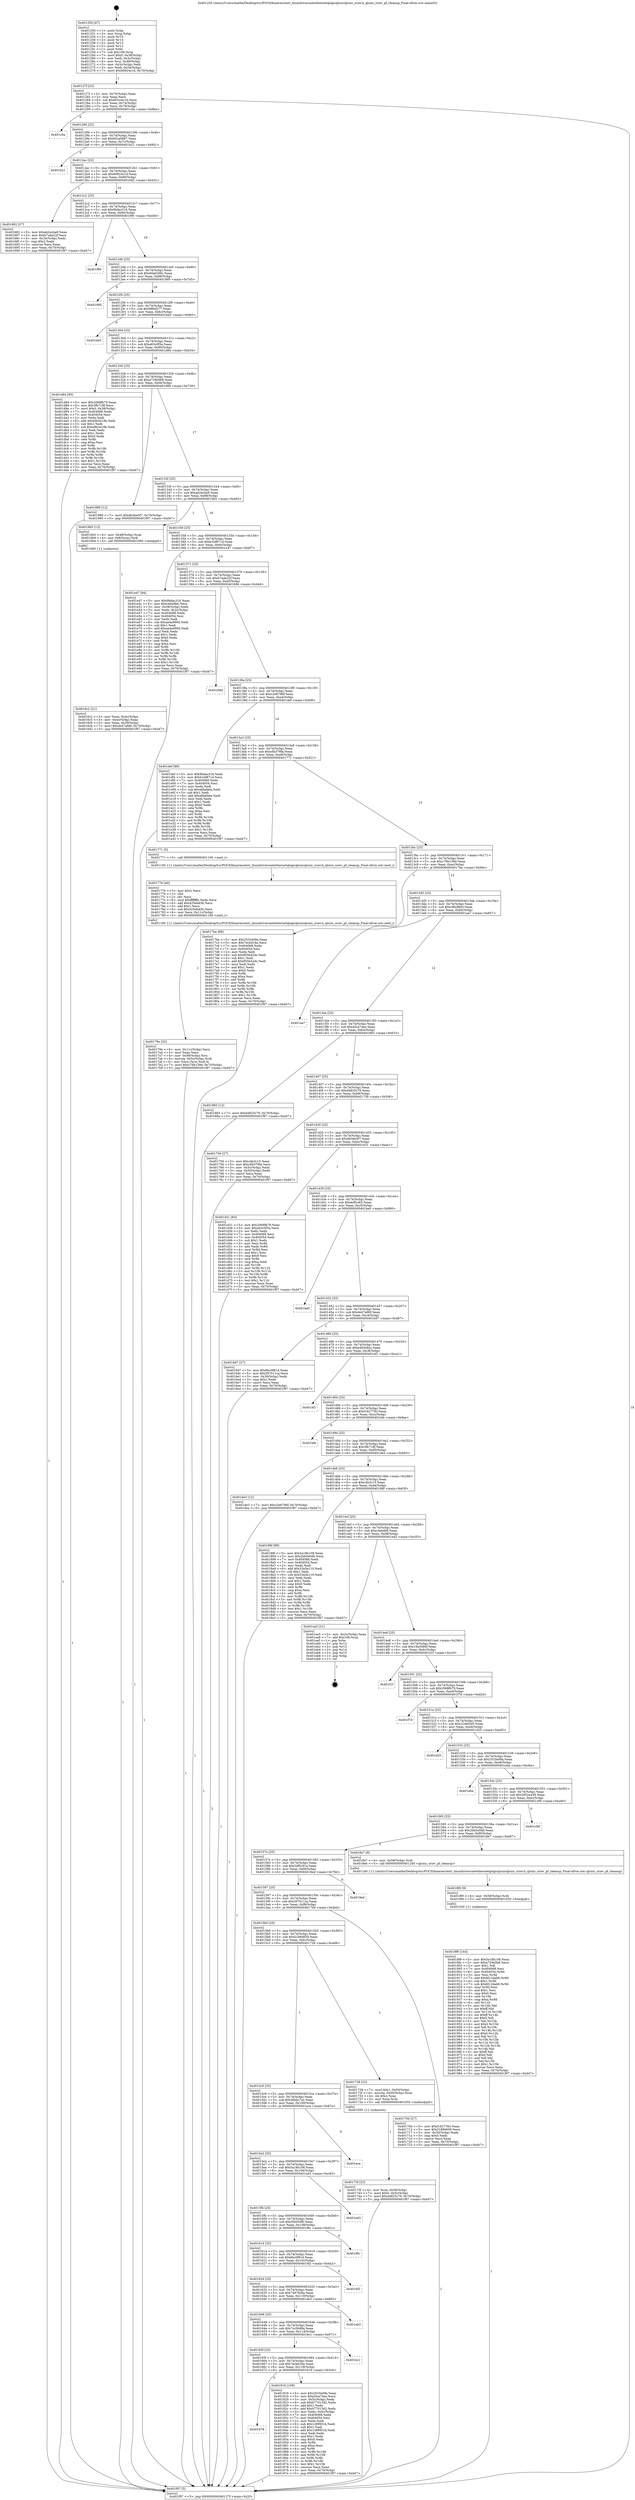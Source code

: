 digraph "0x401250" {
  label = "0x401250 (/mnt/c/Users/mathe/Desktop/tcc/POCII/binaries/extr_linuxdriversnetethernetqlogicqlcnicqlcnic_sriov.h_qlcnic_sriov_pf_cleanup_Final-ollvm.out::main(0))"
  labelloc = "t"
  node[shape=record]

  Entry [label="",width=0.3,height=0.3,shape=circle,fillcolor=black,style=filled]
  "0x40127f" [label="{
     0x40127f [23]\l
     | [instrs]\l
     &nbsp;&nbsp;0x40127f \<+3\>: mov -0x70(%rbp),%eax\l
     &nbsp;&nbsp;0x401282 \<+2\>: mov %eax,%ecx\l
     &nbsp;&nbsp;0x401284 \<+6\>: sub $0x832c6c1d,%ecx\l
     &nbsp;&nbsp;0x40128a \<+3\>: mov %eax,-0x74(%rbp)\l
     &nbsp;&nbsp;0x40128d \<+3\>: mov %ecx,-0x78(%rbp)\l
     &nbsp;&nbsp;0x401290 \<+6\>: je 0000000000401c0a \<main+0x9ba\>\l
  }"]
  "0x401c0a" [label="{
     0x401c0a\l
  }", style=dashed]
  "0x401296" [label="{
     0x401296 [22]\l
     | [instrs]\l
     &nbsp;&nbsp;0x401296 \<+5\>: jmp 000000000040129b \<main+0x4b\>\l
     &nbsp;&nbsp;0x40129b \<+3\>: mov -0x74(%rbp),%eax\l
     &nbsp;&nbsp;0x40129e \<+5\>: sub $0x85ca0b87,%eax\l
     &nbsp;&nbsp;0x4012a3 \<+3\>: mov %eax,-0x7c(%rbp)\l
     &nbsp;&nbsp;0x4012a6 \<+6\>: je 0000000000401b21 \<main+0x8d1\>\l
  }"]
  Exit [label="",width=0.3,height=0.3,shape=circle,fillcolor=black,style=filled,peripheries=2]
  "0x401b21" [label="{
     0x401b21\l
  }", style=dashed]
  "0x4012ac" [label="{
     0x4012ac [22]\l
     | [instrs]\l
     &nbsp;&nbsp;0x4012ac \<+5\>: jmp 00000000004012b1 \<main+0x61\>\l
     &nbsp;&nbsp;0x4012b1 \<+3\>: mov -0x74(%rbp),%eax\l
     &nbsp;&nbsp;0x4012b4 \<+5\>: sub $0x90824c1d,%eax\l
     &nbsp;&nbsp;0x4012b9 \<+3\>: mov %eax,-0x80(%rbp)\l
     &nbsp;&nbsp;0x4012bc \<+6\>: je 0000000000401682 \<main+0x432\>\l
  }"]
  "0x4018f9" [label="{
     0x4018f9 [144]\l
     | [instrs]\l
     &nbsp;&nbsp;0x4018f9 \<+5\>: mov $0x5a18b108,%eax\l
     &nbsp;&nbsp;0x4018fe \<+5\>: mov $0xa729e0b8,%ecx\l
     &nbsp;&nbsp;0x401903 \<+2\>: mov $0x1,%dl\l
     &nbsp;&nbsp;0x401905 \<+7\>: mov 0x404068,%esi\l
     &nbsp;&nbsp;0x40190c \<+8\>: mov 0x404054,%r8d\l
     &nbsp;&nbsp;0x401914 \<+3\>: mov %esi,%r9d\l
     &nbsp;&nbsp;0x401917 \<+7\>: add $0xfd12dab8,%r9d\l
     &nbsp;&nbsp;0x40191e \<+4\>: sub $0x1,%r9d\l
     &nbsp;&nbsp;0x401922 \<+7\>: sub $0xfd12dab8,%r9d\l
     &nbsp;&nbsp;0x401929 \<+4\>: imul %r9d,%esi\l
     &nbsp;&nbsp;0x40192d \<+3\>: and $0x1,%esi\l
     &nbsp;&nbsp;0x401930 \<+3\>: cmp $0x0,%esi\l
     &nbsp;&nbsp;0x401933 \<+4\>: sete %r10b\l
     &nbsp;&nbsp;0x401937 \<+4\>: cmp $0xa,%r8d\l
     &nbsp;&nbsp;0x40193b \<+4\>: setl %r11b\l
     &nbsp;&nbsp;0x40193f \<+3\>: mov %r10b,%bl\l
     &nbsp;&nbsp;0x401942 \<+3\>: xor $0xff,%bl\l
     &nbsp;&nbsp;0x401945 \<+3\>: mov %r11b,%r14b\l
     &nbsp;&nbsp;0x401948 \<+4\>: xor $0xff,%r14b\l
     &nbsp;&nbsp;0x40194c \<+3\>: xor $0x0,%dl\l
     &nbsp;&nbsp;0x40194f \<+3\>: mov %bl,%r15b\l
     &nbsp;&nbsp;0x401952 \<+4\>: and $0x0,%r15b\l
     &nbsp;&nbsp;0x401956 \<+3\>: and %dl,%r10b\l
     &nbsp;&nbsp;0x401959 \<+3\>: mov %r14b,%r12b\l
     &nbsp;&nbsp;0x40195c \<+4\>: and $0x0,%r12b\l
     &nbsp;&nbsp;0x401960 \<+3\>: and %dl,%r11b\l
     &nbsp;&nbsp;0x401963 \<+3\>: or %r10b,%r15b\l
     &nbsp;&nbsp;0x401966 \<+3\>: or %r11b,%r12b\l
     &nbsp;&nbsp;0x401969 \<+3\>: xor %r12b,%r15b\l
     &nbsp;&nbsp;0x40196c \<+3\>: or %r14b,%bl\l
     &nbsp;&nbsp;0x40196f \<+3\>: xor $0xff,%bl\l
     &nbsp;&nbsp;0x401972 \<+3\>: or $0x0,%dl\l
     &nbsp;&nbsp;0x401975 \<+2\>: and %dl,%bl\l
     &nbsp;&nbsp;0x401977 \<+3\>: or %bl,%r15b\l
     &nbsp;&nbsp;0x40197a \<+4\>: test $0x1,%r15b\l
     &nbsp;&nbsp;0x40197e \<+3\>: cmovne %ecx,%eax\l
     &nbsp;&nbsp;0x401981 \<+3\>: mov %eax,-0x70(%rbp)\l
     &nbsp;&nbsp;0x401984 \<+5\>: jmp 0000000000401f97 \<main+0xd47\>\l
  }"]
  "0x401682" [label="{
     0x401682 [27]\l
     | [instrs]\l
     &nbsp;&nbsp;0x401682 \<+5\>: mov $0xab2ecba9,%eax\l
     &nbsp;&nbsp;0x401687 \<+5\>: mov $0xb7ada22f,%ecx\l
     &nbsp;&nbsp;0x40168c \<+3\>: mov -0x34(%rbp),%edx\l
     &nbsp;&nbsp;0x40168f \<+3\>: cmp $0x2,%edx\l
     &nbsp;&nbsp;0x401692 \<+3\>: cmovne %ecx,%eax\l
     &nbsp;&nbsp;0x401695 \<+3\>: mov %eax,-0x70(%rbp)\l
     &nbsp;&nbsp;0x401698 \<+5\>: jmp 0000000000401f97 \<main+0xd47\>\l
  }"]
  "0x4012c2" [label="{
     0x4012c2 [25]\l
     | [instrs]\l
     &nbsp;&nbsp;0x4012c2 \<+5\>: jmp 00000000004012c7 \<main+0x77\>\l
     &nbsp;&nbsp;0x4012c7 \<+3\>: mov -0x74(%rbp),%eax\l
     &nbsp;&nbsp;0x4012ca \<+5\>: sub $0x9bdac316,%eax\l
     &nbsp;&nbsp;0x4012cf \<+6\>: mov %eax,-0x84(%rbp)\l
     &nbsp;&nbsp;0x4012d5 \<+6\>: je 0000000000401f90 \<main+0xd40\>\l
  }"]
  "0x401f97" [label="{
     0x401f97 [5]\l
     | [instrs]\l
     &nbsp;&nbsp;0x401f97 \<+5\>: jmp 000000000040127f \<main+0x2f\>\l
  }"]
  "0x401250" [label="{
     0x401250 [47]\l
     | [instrs]\l
     &nbsp;&nbsp;0x401250 \<+1\>: push %rbp\l
     &nbsp;&nbsp;0x401251 \<+3\>: mov %rsp,%rbp\l
     &nbsp;&nbsp;0x401254 \<+2\>: push %r15\l
     &nbsp;&nbsp;0x401256 \<+2\>: push %r14\l
     &nbsp;&nbsp;0x401258 \<+2\>: push %r13\l
     &nbsp;&nbsp;0x40125a \<+2\>: push %r12\l
     &nbsp;&nbsp;0x40125c \<+1\>: push %rbx\l
     &nbsp;&nbsp;0x40125d \<+7\>: sub $0x108,%rsp\l
     &nbsp;&nbsp;0x401264 \<+7\>: movl $0x0,-0x38(%rbp)\l
     &nbsp;&nbsp;0x40126b \<+3\>: mov %edi,-0x3c(%rbp)\l
     &nbsp;&nbsp;0x40126e \<+4\>: mov %rsi,-0x48(%rbp)\l
     &nbsp;&nbsp;0x401272 \<+3\>: mov -0x3c(%rbp),%edi\l
     &nbsp;&nbsp;0x401275 \<+3\>: mov %edi,-0x34(%rbp)\l
     &nbsp;&nbsp;0x401278 \<+7\>: movl $0x90824c1d,-0x70(%rbp)\l
  }"]
  "0x4018f0" [label="{
     0x4018f0 [9]\l
     | [instrs]\l
     &nbsp;&nbsp;0x4018f0 \<+4\>: mov -0x58(%rbp),%rdi\l
     &nbsp;&nbsp;0x4018f4 \<+5\>: call 0000000000401030 \<free@plt\>\l
     | [calls]\l
     &nbsp;&nbsp;0x401030 \{1\} (unknown)\l
  }"]
  "0x401f90" [label="{
     0x401f90\l
  }", style=dashed]
  "0x4012db" [label="{
     0x4012db [25]\l
     | [instrs]\l
     &nbsp;&nbsp;0x4012db \<+5\>: jmp 00000000004012e0 \<main+0x90\>\l
     &nbsp;&nbsp;0x4012e0 \<+3\>: mov -0x74(%rbp),%eax\l
     &nbsp;&nbsp;0x4012e3 \<+5\>: sub $0x9da0269c,%eax\l
     &nbsp;&nbsp;0x4012e8 \<+6\>: mov %eax,-0x88(%rbp)\l
     &nbsp;&nbsp;0x4012ee \<+6\>: je 0000000000401995 \<main+0x745\>\l
  }"]
  "0x401678" [label="{
     0x401678\l
  }", style=dashed]
  "0x401995" [label="{
     0x401995\l
  }", style=dashed]
  "0x4012f4" [label="{
     0x4012f4 [25]\l
     | [instrs]\l
     &nbsp;&nbsp;0x4012f4 \<+5\>: jmp 00000000004012f9 \<main+0xa9\>\l
     &nbsp;&nbsp;0x4012f9 \<+3\>: mov -0x74(%rbp),%eax\l
     &nbsp;&nbsp;0x4012fc \<+5\>: sub $0x9f6bf277,%eax\l
     &nbsp;&nbsp;0x401301 \<+6\>: mov %eax,-0x8c(%rbp)\l
     &nbsp;&nbsp;0x401307 \<+6\>: je 0000000000401bb5 \<main+0x965\>\l
  }"]
  "0x401816" [label="{
     0x401816 [109]\l
     | [instrs]\l
     &nbsp;&nbsp;0x401816 \<+5\>: mov $0x2533a09a,%eax\l
     &nbsp;&nbsp;0x40181b \<+5\>: mov $0xd3ca74ee,%ecx\l
     &nbsp;&nbsp;0x401820 \<+3\>: mov -0x5c(%rbp),%edx\l
     &nbsp;&nbsp;0x401823 \<+6\>: sub $0xb77013d2,%edx\l
     &nbsp;&nbsp;0x401829 \<+3\>: add $0x1,%edx\l
     &nbsp;&nbsp;0x40182c \<+6\>: add $0xb77013d2,%edx\l
     &nbsp;&nbsp;0x401832 \<+3\>: mov %edx,-0x5c(%rbp)\l
     &nbsp;&nbsp;0x401835 \<+7\>: mov 0x404068,%edx\l
     &nbsp;&nbsp;0x40183c \<+7\>: mov 0x404054,%esi\l
     &nbsp;&nbsp;0x401843 \<+2\>: mov %edx,%edi\l
     &nbsp;&nbsp;0x401845 \<+6\>: sub $0x1c89951b,%edi\l
     &nbsp;&nbsp;0x40184b \<+3\>: sub $0x1,%edi\l
     &nbsp;&nbsp;0x40184e \<+6\>: add $0x1c89951b,%edi\l
     &nbsp;&nbsp;0x401854 \<+3\>: imul %edi,%edx\l
     &nbsp;&nbsp;0x401857 \<+3\>: and $0x1,%edx\l
     &nbsp;&nbsp;0x40185a \<+3\>: cmp $0x0,%edx\l
     &nbsp;&nbsp;0x40185d \<+4\>: sete %r8b\l
     &nbsp;&nbsp;0x401861 \<+3\>: cmp $0xa,%esi\l
     &nbsp;&nbsp;0x401864 \<+4\>: setl %r9b\l
     &nbsp;&nbsp;0x401868 \<+3\>: mov %r8b,%r10b\l
     &nbsp;&nbsp;0x40186b \<+3\>: and %r9b,%r10b\l
     &nbsp;&nbsp;0x40186e \<+3\>: xor %r9b,%r8b\l
     &nbsp;&nbsp;0x401871 \<+3\>: or %r8b,%r10b\l
     &nbsp;&nbsp;0x401874 \<+4\>: test $0x1,%r10b\l
     &nbsp;&nbsp;0x401878 \<+3\>: cmovne %ecx,%eax\l
     &nbsp;&nbsp;0x40187b \<+3\>: mov %eax,-0x70(%rbp)\l
     &nbsp;&nbsp;0x40187e \<+5\>: jmp 0000000000401f97 \<main+0xd47\>\l
  }"]
  "0x401bb5" [label="{
     0x401bb5\l
  }", style=dashed]
  "0x40130d" [label="{
     0x40130d [25]\l
     | [instrs]\l
     &nbsp;&nbsp;0x40130d \<+5\>: jmp 0000000000401312 \<main+0xc2\>\l
     &nbsp;&nbsp;0x401312 \<+3\>: mov -0x74(%rbp),%eax\l
     &nbsp;&nbsp;0x401315 \<+5\>: sub $0xa63c0f3a,%eax\l
     &nbsp;&nbsp;0x40131a \<+6\>: mov %eax,-0x90(%rbp)\l
     &nbsp;&nbsp;0x401320 \<+6\>: je 0000000000401d84 \<main+0xb34\>\l
  }"]
  "0x40165f" [label="{
     0x40165f [25]\l
     | [instrs]\l
     &nbsp;&nbsp;0x40165f \<+5\>: jmp 0000000000401664 \<main+0x414\>\l
     &nbsp;&nbsp;0x401664 \<+3\>: mov -0x74(%rbp),%eax\l
     &nbsp;&nbsp;0x401667 \<+5\>: sub $0x7ecbd18a,%eax\l
     &nbsp;&nbsp;0x40166c \<+6\>: mov %eax,-0x118(%rbp)\l
     &nbsp;&nbsp;0x401672 \<+6\>: je 0000000000401816 \<main+0x5c6\>\l
  }"]
  "0x401d84" [label="{
     0x401d84 [95]\l
     | [instrs]\l
     &nbsp;&nbsp;0x401d84 \<+5\>: mov $0x2068fb79,%eax\l
     &nbsp;&nbsp;0x401d89 \<+5\>: mov $0x3fb718f,%ecx\l
     &nbsp;&nbsp;0x401d8e \<+7\>: movl $0x0,-0x38(%rbp)\l
     &nbsp;&nbsp;0x401d95 \<+7\>: mov 0x404068,%edx\l
     &nbsp;&nbsp;0x401d9c \<+7\>: mov 0x404054,%esi\l
     &nbsp;&nbsp;0x401da3 \<+2\>: mov %edx,%edi\l
     &nbsp;&nbsp;0x401da5 \<+6\>: add $0xe9b3e19b,%edi\l
     &nbsp;&nbsp;0x401dab \<+3\>: sub $0x1,%edi\l
     &nbsp;&nbsp;0x401dae \<+6\>: sub $0xe9b3e19b,%edi\l
     &nbsp;&nbsp;0x401db4 \<+3\>: imul %edi,%edx\l
     &nbsp;&nbsp;0x401db7 \<+3\>: and $0x1,%edx\l
     &nbsp;&nbsp;0x401dba \<+3\>: cmp $0x0,%edx\l
     &nbsp;&nbsp;0x401dbd \<+4\>: sete %r8b\l
     &nbsp;&nbsp;0x401dc1 \<+3\>: cmp $0xa,%esi\l
     &nbsp;&nbsp;0x401dc4 \<+4\>: setl %r9b\l
     &nbsp;&nbsp;0x401dc8 \<+3\>: mov %r8b,%r10b\l
     &nbsp;&nbsp;0x401dcb \<+3\>: and %r9b,%r10b\l
     &nbsp;&nbsp;0x401dce \<+3\>: xor %r9b,%r8b\l
     &nbsp;&nbsp;0x401dd1 \<+3\>: or %r8b,%r10b\l
     &nbsp;&nbsp;0x401dd4 \<+4\>: test $0x1,%r10b\l
     &nbsp;&nbsp;0x401dd8 \<+3\>: cmovne %ecx,%eax\l
     &nbsp;&nbsp;0x401ddb \<+3\>: mov %eax,-0x70(%rbp)\l
     &nbsp;&nbsp;0x401dde \<+5\>: jmp 0000000000401f97 \<main+0xd47\>\l
  }"]
  "0x401326" [label="{
     0x401326 [25]\l
     | [instrs]\l
     &nbsp;&nbsp;0x401326 \<+5\>: jmp 000000000040132b \<main+0xdb\>\l
     &nbsp;&nbsp;0x40132b \<+3\>: mov -0x74(%rbp),%eax\l
     &nbsp;&nbsp;0x40132e \<+5\>: sub $0xa729e0b8,%eax\l
     &nbsp;&nbsp;0x401333 \<+6\>: mov %eax,-0x94(%rbp)\l
     &nbsp;&nbsp;0x401339 \<+6\>: je 0000000000401989 \<main+0x739\>\l
  }"]
  "0x401bc1" [label="{
     0x401bc1\l
  }", style=dashed]
  "0x401989" [label="{
     0x401989 [12]\l
     | [instrs]\l
     &nbsp;&nbsp;0x401989 \<+7\>: movl $0xdb3be5f7,-0x70(%rbp)\l
     &nbsp;&nbsp;0x401990 \<+5\>: jmp 0000000000401f97 \<main+0xd47\>\l
  }"]
  "0x40133f" [label="{
     0x40133f [25]\l
     | [instrs]\l
     &nbsp;&nbsp;0x40133f \<+5\>: jmp 0000000000401344 \<main+0xf4\>\l
     &nbsp;&nbsp;0x401344 \<+3\>: mov -0x74(%rbp),%eax\l
     &nbsp;&nbsp;0x401347 \<+5\>: sub $0xab2ecba9,%eax\l
     &nbsp;&nbsp;0x40134c \<+6\>: mov %eax,-0x98(%rbp)\l
     &nbsp;&nbsp;0x401352 \<+6\>: je 00000000004016b5 \<main+0x465\>\l
  }"]
  "0x401646" [label="{
     0x401646 [25]\l
     | [instrs]\l
     &nbsp;&nbsp;0x401646 \<+5\>: jmp 000000000040164b \<main+0x3fb\>\l
     &nbsp;&nbsp;0x40164b \<+3\>: mov -0x74(%rbp),%eax\l
     &nbsp;&nbsp;0x40164e \<+5\>: sub $0x7cc56d9a,%eax\l
     &nbsp;&nbsp;0x401653 \<+6\>: mov %eax,-0x114(%rbp)\l
     &nbsp;&nbsp;0x401659 \<+6\>: je 0000000000401bc1 \<main+0x971\>\l
  }"]
  "0x4016b5" [label="{
     0x4016b5 [13]\l
     | [instrs]\l
     &nbsp;&nbsp;0x4016b5 \<+4\>: mov -0x48(%rbp),%rax\l
     &nbsp;&nbsp;0x4016b9 \<+4\>: mov 0x8(%rax),%rdi\l
     &nbsp;&nbsp;0x4016bd \<+5\>: call 0000000000401060 \<atoi@plt\>\l
     | [calls]\l
     &nbsp;&nbsp;0x401060 \{1\} (unknown)\l
  }"]
  "0x401358" [label="{
     0x401358 [25]\l
     | [instrs]\l
     &nbsp;&nbsp;0x401358 \<+5\>: jmp 000000000040135d \<main+0x10d\>\l
     &nbsp;&nbsp;0x40135d \<+3\>: mov -0x74(%rbp),%eax\l
     &nbsp;&nbsp;0x401360 \<+5\>: sub $0xb1bf871d,%eax\l
     &nbsp;&nbsp;0x401365 \<+6\>: mov %eax,-0x9c(%rbp)\l
     &nbsp;&nbsp;0x40136b \<+6\>: je 0000000000401e47 \<main+0xbf7\>\l
  }"]
  "0x4016c2" [label="{
     0x4016c2 [21]\l
     | [instrs]\l
     &nbsp;&nbsp;0x4016c2 \<+3\>: mov %eax,-0x4c(%rbp)\l
     &nbsp;&nbsp;0x4016c5 \<+3\>: mov -0x4c(%rbp),%eax\l
     &nbsp;&nbsp;0x4016c8 \<+3\>: mov %eax,-0x30(%rbp)\l
     &nbsp;&nbsp;0x4016cb \<+7\>: movl $0xde47afd9,-0x70(%rbp)\l
     &nbsp;&nbsp;0x4016d2 \<+5\>: jmp 0000000000401f97 \<main+0xd47\>\l
  }"]
  "0x401ab3" [label="{
     0x401ab3\l
  }", style=dashed]
  "0x401e47" [label="{
     0x401e47 [94]\l
     | [instrs]\l
     &nbsp;&nbsp;0x401e47 \<+5\>: mov $0x9bdac316,%eax\l
     &nbsp;&nbsp;0x401e4c \<+5\>: mov $0xc4ebdb6,%ecx\l
     &nbsp;&nbsp;0x401e51 \<+3\>: mov -0x38(%rbp),%edx\l
     &nbsp;&nbsp;0x401e54 \<+3\>: mov %edx,-0x2c(%rbp)\l
     &nbsp;&nbsp;0x401e57 \<+7\>: mov 0x404068,%edx\l
     &nbsp;&nbsp;0x401e5e \<+7\>: mov 0x404054,%esi\l
     &nbsp;&nbsp;0x401e65 \<+2\>: mov %edx,%edi\l
     &nbsp;&nbsp;0x401e67 \<+6\>: sub $0xae4a990d,%edi\l
     &nbsp;&nbsp;0x401e6d \<+3\>: sub $0x1,%edi\l
     &nbsp;&nbsp;0x401e70 \<+6\>: add $0xae4a990d,%edi\l
     &nbsp;&nbsp;0x401e76 \<+3\>: imul %edi,%edx\l
     &nbsp;&nbsp;0x401e79 \<+3\>: and $0x1,%edx\l
     &nbsp;&nbsp;0x401e7c \<+3\>: cmp $0x0,%edx\l
     &nbsp;&nbsp;0x401e7f \<+4\>: sete %r8b\l
     &nbsp;&nbsp;0x401e83 \<+3\>: cmp $0xa,%esi\l
     &nbsp;&nbsp;0x401e86 \<+4\>: setl %r9b\l
     &nbsp;&nbsp;0x401e8a \<+3\>: mov %r8b,%r10b\l
     &nbsp;&nbsp;0x401e8d \<+3\>: and %r9b,%r10b\l
     &nbsp;&nbsp;0x401e90 \<+3\>: xor %r9b,%r8b\l
     &nbsp;&nbsp;0x401e93 \<+3\>: or %r8b,%r10b\l
     &nbsp;&nbsp;0x401e96 \<+4\>: test $0x1,%r10b\l
     &nbsp;&nbsp;0x401e9a \<+3\>: cmovne %ecx,%eax\l
     &nbsp;&nbsp;0x401e9d \<+3\>: mov %eax,-0x70(%rbp)\l
     &nbsp;&nbsp;0x401ea0 \<+5\>: jmp 0000000000401f97 \<main+0xd47\>\l
  }"]
  "0x401371" [label="{
     0x401371 [25]\l
     | [instrs]\l
     &nbsp;&nbsp;0x401371 \<+5\>: jmp 0000000000401376 \<main+0x126\>\l
     &nbsp;&nbsp;0x401376 \<+3\>: mov -0x74(%rbp),%eax\l
     &nbsp;&nbsp;0x401379 \<+5\>: sub $0xb7ada22f,%eax\l
     &nbsp;&nbsp;0x40137e \<+6\>: mov %eax,-0xa0(%rbp)\l
     &nbsp;&nbsp;0x401384 \<+6\>: je 000000000040169d \<main+0x44d\>\l
  }"]
  "0x40162d" [label="{
     0x40162d [25]\l
     | [instrs]\l
     &nbsp;&nbsp;0x40162d \<+5\>: jmp 0000000000401632 \<main+0x3e2\>\l
     &nbsp;&nbsp;0x401632 \<+3\>: mov -0x74(%rbp),%eax\l
     &nbsp;&nbsp;0x401635 \<+5\>: sub $0x74978c8a,%eax\l
     &nbsp;&nbsp;0x40163a \<+6\>: mov %eax,-0x110(%rbp)\l
     &nbsp;&nbsp;0x401640 \<+6\>: je 0000000000401ab3 \<main+0x863\>\l
  }"]
  "0x40169d" [label="{
     0x40169d\l
  }", style=dashed]
  "0x40138a" [label="{
     0x40138a [25]\l
     | [instrs]\l
     &nbsp;&nbsp;0x40138a \<+5\>: jmp 000000000040138f \<main+0x13f\>\l
     &nbsp;&nbsp;0x40138f \<+3\>: mov -0x74(%rbp),%eax\l
     &nbsp;&nbsp;0x401392 \<+5\>: sub $0xc2e6796f,%eax\l
     &nbsp;&nbsp;0x401397 \<+6\>: mov %eax,-0xa4(%rbp)\l
     &nbsp;&nbsp;0x40139d \<+6\>: je 0000000000401def \<main+0xb9f\>\l
  }"]
  "0x4016f2" [label="{
     0x4016f2\l
  }", style=dashed]
  "0x401def" [label="{
     0x401def [88]\l
     | [instrs]\l
     &nbsp;&nbsp;0x401def \<+5\>: mov $0x9bdac316,%eax\l
     &nbsp;&nbsp;0x401df4 \<+5\>: mov $0xb1bf871d,%ecx\l
     &nbsp;&nbsp;0x401df9 \<+7\>: mov 0x404068,%edx\l
     &nbsp;&nbsp;0x401e00 \<+7\>: mov 0x404054,%esi\l
     &nbsp;&nbsp;0x401e07 \<+2\>: mov %edx,%edi\l
     &nbsp;&nbsp;0x401e09 \<+6\>: sub $0xafdafaba,%edi\l
     &nbsp;&nbsp;0x401e0f \<+3\>: sub $0x1,%edi\l
     &nbsp;&nbsp;0x401e12 \<+6\>: add $0xafdafaba,%edi\l
     &nbsp;&nbsp;0x401e18 \<+3\>: imul %edi,%edx\l
     &nbsp;&nbsp;0x401e1b \<+3\>: and $0x1,%edx\l
     &nbsp;&nbsp;0x401e1e \<+3\>: cmp $0x0,%edx\l
     &nbsp;&nbsp;0x401e21 \<+4\>: sete %r8b\l
     &nbsp;&nbsp;0x401e25 \<+3\>: cmp $0xa,%esi\l
     &nbsp;&nbsp;0x401e28 \<+4\>: setl %r9b\l
     &nbsp;&nbsp;0x401e2c \<+3\>: mov %r8b,%r10b\l
     &nbsp;&nbsp;0x401e2f \<+3\>: and %r9b,%r10b\l
     &nbsp;&nbsp;0x401e32 \<+3\>: xor %r9b,%r8b\l
     &nbsp;&nbsp;0x401e35 \<+3\>: or %r8b,%r10b\l
     &nbsp;&nbsp;0x401e38 \<+4\>: test $0x1,%r10b\l
     &nbsp;&nbsp;0x401e3c \<+3\>: cmovne %ecx,%eax\l
     &nbsp;&nbsp;0x401e3f \<+3\>: mov %eax,-0x70(%rbp)\l
     &nbsp;&nbsp;0x401e42 \<+5\>: jmp 0000000000401f97 \<main+0xd47\>\l
  }"]
  "0x4013a3" [label="{
     0x4013a3 [25]\l
     | [instrs]\l
     &nbsp;&nbsp;0x4013a3 \<+5\>: jmp 00000000004013a8 \<main+0x158\>\l
     &nbsp;&nbsp;0x4013a8 \<+3\>: mov -0x74(%rbp),%eax\l
     &nbsp;&nbsp;0x4013ab \<+5\>: sub $0xc6b378fa,%eax\l
     &nbsp;&nbsp;0x4013b0 \<+6\>: mov %eax,-0xa8(%rbp)\l
     &nbsp;&nbsp;0x4013b6 \<+6\>: je 0000000000401771 \<main+0x521\>\l
  }"]
  "0x401614" [label="{
     0x401614 [25]\l
     | [instrs]\l
     &nbsp;&nbsp;0x401614 \<+5\>: jmp 0000000000401619 \<main+0x3c9\>\l
     &nbsp;&nbsp;0x401619 \<+3\>: mov -0x74(%rbp),%eax\l
     &nbsp;&nbsp;0x40161c \<+5\>: sub $0x6bc0f81d,%eax\l
     &nbsp;&nbsp;0x401621 \<+6\>: mov %eax,-0x10c(%rbp)\l
     &nbsp;&nbsp;0x401627 \<+6\>: je 00000000004016f2 \<main+0x4a2\>\l
  }"]
  "0x401771" [label="{
     0x401771 [5]\l
     | [instrs]\l
     &nbsp;&nbsp;0x401771 \<+5\>: call 0000000000401160 \<next_i\>\l
     | [calls]\l
     &nbsp;&nbsp;0x401160 \{1\} (/mnt/c/Users/mathe/Desktop/tcc/POCII/binaries/extr_linuxdriversnetethernetqlogicqlcnicqlcnic_sriov.h_qlcnic_sriov_pf_cleanup_Final-ollvm.out::next_i)\l
  }"]
  "0x4013bc" [label="{
     0x4013bc [25]\l
     | [instrs]\l
     &nbsp;&nbsp;0x4013bc \<+5\>: jmp 00000000004013c1 \<main+0x171\>\l
     &nbsp;&nbsp;0x4013c1 \<+3\>: mov -0x74(%rbp),%eax\l
     &nbsp;&nbsp;0x4013c4 \<+5\>: sub $0xc76b139d,%eax\l
     &nbsp;&nbsp;0x4013c9 \<+6\>: mov %eax,-0xac(%rbp)\l
     &nbsp;&nbsp;0x4013cf \<+6\>: je 00000000004017be \<main+0x56e\>\l
  }"]
  "0x401f6c" [label="{
     0x401f6c\l
  }", style=dashed]
  "0x4017be" [label="{
     0x4017be [88]\l
     | [instrs]\l
     &nbsp;&nbsp;0x4017be \<+5\>: mov $0x2533a09a,%eax\l
     &nbsp;&nbsp;0x4017c3 \<+5\>: mov $0x7ecbd18a,%ecx\l
     &nbsp;&nbsp;0x4017c8 \<+7\>: mov 0x404068,%edx\l
     &nbsp;&nbsp;0x4017cf \<+7\>: mov 0x404054,%esi\l
     &nbsp;&nbsp;0x4017d6 \<+2\>: mov %edx,%edi\l
     &nbsp;&nbsp;0x4017d8 \<+6\>: sub $0x855b42dc,%edi\l
     &nbsp;&nbsp;0x4017de \<+3\>: sub $0x1,%edi\l
     &nbsp;&nbsp;0x4017e1 \<+6\>: add $0x855b42dc,%edi\l
     &nbsp;&nbsp;0x4017e7 \<+3\>: imul %edi,%edx\l
     &nbsp;&nbsp;0x4017ea \<+3\>: and $0x1,%edx\l
     &nbsp;&nbsp;0x4017ed \<+3\>: cmp $0x0,%edx\l
     &nbsp;&nbsp;0x4017f0 \<+4\>: sete %r8b\l
     &nbsp;&nbsp;0x4017f4 \<+3\>: cmp $0xa,%esi\l
     &nbsp;&nbsp;0x4017f7 \<+4\>: setl %r9b\l
     &nbsp;&nbsp;0x4017fb \<+3\>: mov %r8b,%r10b\l
     &nbsp;&nbsp;0x4017fe \<+3\>: and %r9b,%r10b\l
     &nbsp;&nbsp;0x401801 \<+3\>: xor %r9b,%r8b\l
     &nbsp;&nbsp;0x401804 \<+3\>: or %r8b,%r10b\l
     &nbsp;&nbsp;0x401807 \<+4\>: test $0x1,%r10b\l
     &nbsp;&nbsp;0x40180b \<+3\>: cmovne %ecx,%eax\l
     &nbsp;&nbsp;0x40180e \<+3\>: mov %eax,-0x70(%rbp)\l
     &nbsp;&nbsp;0x401811 \<+5\>: jmp 0000000000401f97 \<main+0xd47\>\l
  }"]
  "0x4013d5" [label="{
     0x4013d5 [25]\l
     | [instrs]\l
     &nbsp;&nbsp;0x4013d5 \<+5\>: jmp 00000000004013da \<main+0x18a\>\l
     &nbsp;&nbsp;0x4013da \<+3\>: mov -0x74(%rbp),%eax\l
     &nbsp;&nbsp;0x4013dd \<+5\>: sub $0xc96cf8d3,%eax\l
     &nbsp;&nbsp;0x4013e2 \<+6\>: mov %eax,-0xb0(%rbp)\l
     &nbsp;&nbsp;0x4013e8 \<+6\>: je 0000000000401aa7 \<main+0x857\>\l
  }"]
  "0x4015fb" [label="{
     0x4015fb [25]\l
     | [instrs]\l
     &nbsp;&nbsp;0x4015fb \<+5\>: jmp 0000000000401600 \<main+0x3b0\>\l
     &nbsp;&nbsp;0x401600 \<+3\>: mov -0x74(%rbp),%eax\l
     &nbsp;&nbsp;0x401603 \<+5\>: sub $0x5f4550f0,%eax\l
     &nbsp;&nbsp;0x401608 \<+6\>: mov %eax,-0x108(%rbp)\l
     &nbsp;&nbsp;0x40160e \<+6\>: je 0000000000401f6c \<main+0xd1c\>\l
  }"]
  "0x401aa7" [label="{
     0x401aa7\l
  }", style=dashed]
  "0x4013ee" [label="{
     0x4013ee [25]\l
     | [instrs]\l
     &nbsp;&nbsp;0x4013ee \<+5\>: jmp 00000000004013f3 \<main+0x1a3\>\l
     &nbsp;&nbsp;0x4013f3 \<+3\>: mov -0x74(%rbp),%eax\l
     &nbsp;&nbsp;0x4013f6 \<+5\>: sub $0xd3ca74ee,%eax\l
     &nbsp;&nbsp;0x4013fb \<+6\>: mov %eax,-0xb4(%rbp)\l
     &nbsp;&nbsp;0x401401 \<+6\>: je 0000000000401883 \<main+0x633\>\l
  }"]
  "0x401ed3" [label="{
     0x401ed3\l
  }", style=dashed]
  "0x401883" [label="{
     0x401883 [12]\l
     | [instrs]\l
     &nbsp;&nbsp;0x401883 \<+7\>: movl $0xd4825c79,-0x70(%rbp)\l
     &nbsp;&nbsp;0x40188a \<+5\>: jmp 0000000000401f97 \<main+0xd47\>\l
  }"]
  "0x401407" [label="{
     0x401407 [25]\l
     | [instrs]\l
     &nbsp;&nbsp;0x401407 \<+5\>: jmp 000000000040140c \<main+0x1bc\>\l
     &nbsp;&nbsp;0x40140c \<+3\>: mov -0x74(%rbp),%eax\l
     &nbsp;&nbsp;0x40140f \<+5\>: sub $0xd4825c79,%eax\l
     &nbsp;&nbsp;0x401414 \<+6\>: mov %eax,-0xb8(%rbp)\l
     &nbsp;&nbsp;0x40141a \<+6\>: je 0000000000401756 \<main+0x506\>\l
  }"]
  "0x4015e2" [label="{
     0x4015e2 [25]\l
     | [instrs]\l
     &nbsp;&nbsp;0x4015e2 \<+5\>: jmp 00000000004015e7 \<main+0x397\>\l
     &nbsp;&nbsp;0x4015e7 \<+3\>: mov -0x74(%rbp),%eax\l
     &nbsp;&nbsp;0x4015ea \<+5\>: sub $0x5a18b108,%eax\l
     &nbsp;&nbsp;0x4015ef \<+6\>: mov %eax,-0x104(%rbp)\l
     &nbsp;&nbsp;0x4015f5 \<+6\>: je 0000000000401ed3 \<main+0xc83\>\l
  }"]
  "0x401756" [label="{
     0x401756 [27]\l
     | [instrs]\l
     &nbsp;&nbsp;0x401756 \<+5\>: mov $0xc4b3c15,%eax\l
     &nbsp;&nbsp;0x40175b \<+5\>: mov $0xc6b378fa,%ecx\l
     &nbsp;&nbsp;0x401760 \<+3\>: mov -0x5c(%rbp),%edx\l
     &nbsp;&nbsp;0x401763 \<+3\>: cmp -0x50(%rbp),%edx\l
     &nbsp;&nbsp;0x401766 \<+3\>: cmovl %ecx,%eax\l
     &nbsp;&nbsp;0x401769 \<+3\>: mov %eax,-0x70(%rbp)\l
     &nbsp;&nbsp;0x40176c \<+5\>: jmp 0000000000401f97 \<main+0xd47\>\l
  }"]
  "0x401420" [label="{
     0x401420 [25]\l
     | [instrs]\l
     &nbsp;&nbsp;0x401420 \<+5\>: jmp 0000000000401425 \<main+0x1d5\>\l
     &nbsp;&nbsp;0x401425 \<+3\>: mov -0x74(%rbp),%eax\l
     &nbsp;&nbsp;0x401428 \<+5\>: sub $0xdb3be5f7,%eax\l
     &nbsp;&nbsp;0x40142d \<+6\>: mov %eax,-0xbc(%rbp)\l
     &nbsp;&nbsp;0x401433 \<+6\>: je 0000000000401d31 \<main+0xae1\>\l
  }"]
  "0x401ace" [label="{
     0x401ace\l
  }", style=dashed]
  "0x401d31" [label="{
     0x401d31 [83]\l
     | [instrs]\l
     &nbsp;&nbsp;0x401d31 \<+5\>: mov $0x2068fb79,%eax\l
     &nbsp;&nbsp;0x401d36 \<+5\>: mov $0xa63c0f3a,%ecx\l
     &nbsp;&nbsp;0x401d3b \<+2\>: xor %edx,%edx\l
     &nbsp;&nbsp;0x401d3d \<+7\>: mov 0x404068,%esi\l
     &nbsp;&nbsp;0x401d44 \<+7\>: mov 0x404054,%edi\l
     &nbsp;&nbsp;0x401d4b \<+3\>: sub $0x1,%edx\l
     &nbsp;&nbsp;0x401d4e \<+3\>: mov %esi,%r8d\l
     &nbsp;&nbsp;0x401d51 \<+3\>: add %edx,%r8d\l
     &nbsp;&nbsp;0x401d54 \<+4\>: imul %r8d,%esi\l
     &nbsp;&nbsp;0x401d58 \<+3\>: and $0x1,%esi\l
     &nbsp;&nbsp;0x401d5b \<+3\>: cmp $0x0,%esi\l
     &nbsp;&nbsp;0x401d5e \<+4\>: sete %r9b\l
     &nbsp;&nbsp;0x401d62 \<+3\>: cmp $0xa,%edi\l
     &nbsp;&nbsp;0x401d65 \<+4\>: setl %r10b\l
     &nbsp;&nbsp;0x401d69 \<+3\>: mov %r9b,%r11b\l
     &nbsp;&nbsp;0x401d6c \<+3\>: and %r10b,%r11b\l
     &nbsp;&nbsp;0x401d6f \<+3\>: xor %r10b,%r9b\l
     &nbsp;&nbsp;0x401d72 \<+3\>: or %r9b,%r11b\l
     &nbsp;&nbsp;0x401d75 \<+4\>: test $0x1,%r11b\l
     &nbsp;&nbsp;0x401d79 \<+3\>: cmovne %ecx,%eax\l
     &nbsp;&nbsp;0x401d7c \<+3\>: mov %eax,-0x70(%rbp)\l
     &nbsp;&nbsp;0x401d7f \<+5\>: jmp 0000000000401f97 \<main+0xd47\>\l
  }"]
  "0x401439" [label="{
     0x401439 [25]\l
     | [instrs]\l
     &nbsp;&nbsp;0x401439 \<+5\>: jmp 000000000040143e \<main+0x1ee\>\l
     &nbsp;&nbsp;0x40143e \<+3\>: mov -0x74(%rbp),%eax\l
     &nbsp;&nbsp;0x401441 \<+5\>: sub $0xdcff1eb3,%eax\l
     &nbsp;&nbsp;0x401446 \<+6\>: mov %eax,-0xc0(%rbp)\l
     &nbsp;&nbsp;0x40144c \<+6\>: je 0000000000401be0 \<main+0x990\>\l
  }"]
  "0x40179e" [label="{
     0x40179e [32]\l
     | [instrs]\l
     &nbsp;&nbsp;0x40179e \<+6\>: mov -0x11c(%rbp),%ecx\l
     &nbsp;&nbsp;0x4017a4 \<+3\>: imul %eax,%ecx\l
     &nbsp;&nbsp;0x4017a7 \<+4\>: mov -0x58(%rbp),%rsi\l
     &nbsp;&nbsp;0x4017ab \<+4\>: movslq -0x5c(%rbp),%rdi\l
     &nbsp;&nbsp;0x4017af \<+3\>: mov %ecx,(%rsi,%rdi,4)\l
     &nbsp;&nbsp;0x4017b2 \<+7\>: movl $0xc76b139d,-0x70(%rbp)\l
     &nbsp;&nbsp;0x4017b9 \<+5\>: jmp 0000000000401f97 \<main+0xd47\>\l
  }"]
  "0x401be0" [label="{
     0x401be0\l
  }", style=dashed]
  "0x401452" [label="{
     0x401452 [25]\l
     | [instrs]\l
     &nbsp;&nbsp;0x401452 \<+5\>: jmp 0000000000401457 \<main+0x207\>\l
     &nbsp;&nbsp;0x401457 \<+3\>: mov -0x74(%rbp),%eax\l
     &nbsp;&nbsp;0x40145a \<+5\>: sub $0xde47afd9,%eax\l
     &nbsp;&nbsp;0x40145f \<+6\>: mov %eax,-0xc4(%rbp)\l
     &nbsp;&nbsp;0x401465 \<+6\>: je 00000000004016d7 \<main+0x487\>\l
  }"]
  "0x401776" [label="{
     0x401776 [40]\l
     | [instrs]\l
     &nbsp;&nbsp;0x401776 \<+5\>: mov $0x2,%ecx\l
     &nbsp;&nbsp;0x40177b \<+1\>: cltd\l
     &nbsp;&nbsp;0x40177c \<+2\>: idiv %ecx\l
     &nbsp;&nbsp;0x40177e \<+6\>: imul $0xfffffffe,%edx,%ecx\l
     &nbsp;&nbsp;0x401784 \<+6\>: add $0x425ebd3b,%ecx\l
     &nbsp;&nbsp;0x40178a \<+3\>: add $0x1,%ecx\l
     &nbsp;&nbsp;0x40178d \<+6\>: sub $0x425ebd3b,%ecx\l
     &nbsp;&nbsp;0x401793 \<+6\>: mov %ecx,-0x11c(%rbp)\l
     &nbsp;&nbsp;0x401799 \<+5\>: call 0000000000401160 \<next_i\>\l
     | [calls]\l
     &nbsp;&nbsp;0x401160 \{1\} (/mnt/c/Users/mathe/Desktop/tcc/POCII/binaries/extr_linuxdriversnetethernetqlogicqlcnicqlcnic_sriov.h_qlcnic_sriov_pf_cleanup_Final-ollvm.out::next_i)\l
  }"]
  "0x4016d7" [label="{
     0x4016d7 [27]\l
     | [instrs]\l
     &nbsp;&nbsp;0x4016d7 \<+5\>: mov $0x6bc0f81d,%eax\l
     &nbsp;&nbsp;0x4016dc \<+5\>: mov $0x397011ca,%ecx\l
     &nbsp;&nbsp;0x4016e1 \<+3\>: mov -0x30(%rbp),%edx\l
     &nbsp;&nbsp;0x4016e4 \<+3\>: cmp $0x1,%edx\l
     &nbsp;&nbsp;0x4016e7 \<+3\>: cmovl %ecx,%eax\l
     &nbsp;&nbsp;0x4016ea \<+3\>: mov %eax,-0x70(%rbp)\l
     &nbsp;&nbsp;0x4016ed \<+5\>: jmp 0000000000401f97 \<main+0xd47\>\l
  }"]
  "0x40146b" [label="{
     0x40146b [25]\l
     | [instrs]\l
     &nbsp;&nbsp;0x40146b \<+5\>: jmp 0000000000401470 \<main+0x220\>\l
     &nbsp;&nbsp;0x401470 \<+3\>: mov -0x74(%rbp),%eax\l
     &nbsp;&nbsp;0x401473 \<+5\>: sub $0xe483e8ec,%eax\l
     &nbsp;&nbsp;0x401478 \<+6\>: mov %eax,-0xc8(%rbp)\l
     &nbsp;&nbsp;0x40147e \<+6\>: je 0000000000401ef1 \<main+0xca1\>\l
  }"]
  "0x40173f" [label="{
     0x40173f [23]\l
     | [instrs]\l
     &nbsp;&nbsp;0x40173f \<+4\>: mov %rax,-0x58(%rbp)\l
     &nbsp;&nbsp;0x401743 \<+7\>: movl $0x0,-0x5c(%rbp)\l
     &nbsp;&nbsp;0x40174a \<+7\>: movl $0xd4825c79,-0x70(%rbp)\l
     &nbsp;&nbsp;0x401751 \<+5\>: jmp 0000000000401f97 \<main+0xd47\>\l
  }"]
  "0x401ef1" [label="{
     0x401ef1\l
  }", style=dashed]
  "0x401484" [label="{
     0x401484 [25]\l
     | [instrs]\l
     &nbsp;&nbsp;0x401484 \<+5\>: jmp 0000000000401489 \<main+0x239\>\l
     &nbsp;&nbsp;0x401489 \<+3\>: mov -0x74(%rbp),%eax\l
     &nbsp;&nbsp;0x40148c \<+5\>: sub $0xf1627783,%eax\l
     &nbsp;&nbsp;0x401491 \<+6\>: mov %eax,-0xcc(%rbp)\l
     &nbsp;&nbsp;0x401497 \<+6\>: je 0000000000401bfe \<main+0x9ae\>\l
  }"]
  "0x4015c9" [label="{
     0x4015c9 [25]\l
     | [instrs]\l
     &nbsp;&nbsp;0x4015c9 \<+5\>: jmp 00000000004015ce \<main+0x37e\>\l
     &nbsp;&nbsp;0x4015ce \<+3\>: mov -0x74(%rbp),%eax\l
     &nbsp;&nbsp;0x4015d1 \<+5\>: sub $0x56bbc7ac,%eax\l
     &nbsp;&nbsp;0x4015d6 \<+6\>: mov %eax,-0x100(%rbp)\l
     &nbsp;&nbsp;0x4015dc \<+6\>: je 0000000000401ace \<main+0x87e\>\l
  }"]
  "0x401bfe" [label="{
     0x401bfe\l
  }", style=dashed]
  "0x40149d" [label="{
     0x40149d [25]\l
     | [instrs]\l
     &nbsp;&nbsp;0x40149d \<+5\>: jmp 00000000004014a2 \<main+0x252\>\l
     &nbsp;&nbsp;0x4014a2 \<+3\>: mov -0x74(%rbp),%eax\l
     &nbsp;&nbsp;0x4014a5 \<+5\>: sub $0x3fb718f,%eax\l
     &nbsp;&nbsp;0x4014aa \<+6\>: mov %eax,-0xd0(%rbp)\l
     &nbsp;&nbsp;0x4014b0 \<+6\>: je 0000000000401de3 \<main+0xb93\>\l
  }"]
  "0x401728" [label="{
     0x401728 [23]\l
     | [instrs]\l
     &nbsp;&nbsp;0x401728 \<+7\>: movl $0x1,-0x50(%rbp)\l
     &nbsp;&nbsp;0x40172f \<+4\>: movslq -0x50(%rbp),%rax\l
     &nbsp;&nbsp;0x401733 \<+4\>: shl $0x2,%rax\l
     &nbsp;&nbsp;0x401737 \<+3\>: mov %rax,%rdi\l
     &nbsp;&nbsp;0x40173a \<+5\>: call 0000000000401050 \<malloc@plt\>\l
     | [calls]\l
     &nbsp;&nbsp;0x401050 \{1\} (unknown)\l
  }"]
  "0x401de3" [label="{
     0x401de3 [12]\l
     | [instrs]\l
     &nbsp;&nbsp;0x401de3 \<+7\>: movl $0xc2e6796f,-0x70(%rbp)\l
     &nbsp;&nbsp;0x401dea \<+5\>: jmp 0000000000401f97 \<main+0xd47\>\l
  }"]
  "0x4014b6" [label="{
     0x4014b6 [25]\l
     | [instrs]\l
     &nbsp;&nbsp;0x4014b6 \<+5\>: jmp 00000000004014bb \<main+0x26b\>\l
     &nbsp;&nbsp;0x4014bb \<+3\>: mov -0x74(%rbp),%eax\l
     &nbsp;&nbsp;0x4014be \<+5\>: sub $0xc4b3c15,%eax\l
     &nbsp;&nbsp;0x4014c3 \<+6\>: mov %eax,-0xd4(%rbp)\l
     &nbsp;&nbsp;0x4014c9 \<+6\>: je 000000000040188f \<main+0x63f\>\l
  }"]
  "0x4015b0" [label="{
     0x4015b0 [25]\l
     | [instrs]\l
     &nbsp;&nbsp;0x4015b0 \<+5\>: jmp 00000000004015b5 \<main+0x365\>\l
     &nbsp;&nbsp;0x4015b5 \<+3\>: mov -0x74(%rbp),%eax\l
     &nbsp;&nbsp;0x4015b8 \<+5\>: sub $0x51894659,%eax\l
     &nbsp;&nbsp;0x4015bd \<+6\>: mov %eax,-0xfc(%rbp)\l
     &nbsp;&nbsp;0x4015c3 \<+6\>: je 0000000000401728 \<main+0x4d8\>\l
  }"]
  "0x40188f" [label="{
     0x40188f [88]\l
     | [instrs]\l
     &nbsp;&nbsp;0x40188f \<+5\>: mov $0x5a18b108,%eax\l
     &nbsp;&nbsp;0x401894 \<+5\>: mov $0x2bb5e0db,%ecx\l
     &nbsp;&nbsp;0x401899 \<+7\>: mov 0x404068,%edx\l
     &nbsp;&nbsp;0x4018a0 \<+7\>: mov 0x404054,%esi\l
     &nbsp;&nbsp;0x4018a7 \<+2\>: mov %edx,%edi\l
     &nbsp;&nbsp;0x4018a9 \<+6\>: add $0x53a5e110,%edi\l
     &nbsp;&nbsp;0x4018af \<+3\>: sub $0x1,%edi\l
     &nbsp;&nbsp;0x4018b2 \<+6\>: sub $0x53a5e110,%edi\l
     &nbsp;&nbsp;0x4018b8 \<+3\>: imul %edi,%edx\l
     &nbsp;&nbsp;0x4018bb \<+3\>: and $0x1,%edx\l
     &nbsp;&nbsp;0x4018be \<+3\>: cmp $0x0,%edx\l
     &nbsp;&nbsp;0x4018c1 \<+4\>: sete %r8b\l
     &nbsp;&nbsp;0x4018c5 \<+3\>: cmp $0xa,%esi\l
     &nbsp;&nbsp;0x4018c8 \<+4\>: setl %r9b\l
     &nbsp;&nbsp;0x4018cc \<+3\>: mov %r8b,%r10b\l
     &nbsp;&nbsp;0x4018cf \<+3\>: and %r9b,%r10b\l
     &nbsp;&nbsp;0x4018d2 \<+3\>: xor %r9b,%r8b\l
     &nbsp;&nbsp;0x4018d5 \<+3\>: or %r8b,%r10b\l
     &nbsp;&nbsp;0x4018d8 \<+4\>: test $0x1,%r10b\l
     &nbsp;&nbsp;0x4018dc \<+3\>: cmovne %ecx,%eax\l
     &nbsp;&nbsp;0x4018df \<+3\>: mov %eax,-0x70(%rbp)\l
     &nbsp;&nbsp;0x4018e2 \<+5\>: jmp 0000000000401f97 \<main+0xd47\>\l
  }"]
  "0x4014cf" [label="{
     0x4014cf [25]\l
     | [instrs]\l
     &nbsp;&nbsp;0x4014cf \<+5\>: jmp 00000000004014d4 \<main+0x284\>\l
     &nbsp;&nbsp;0x4014d4 \<+3\>: mov -0x74(%rbp),%eax\l
     &nbsp;&nbsp;0x4014d7 \<+5\>: sub $0xc4ebdb6,%eax\l
     &nbsp;&nbsp;0x4014dc \<+6\>: mov %eax,-0xd8(%rbp)\l
     &nbsp;&nbsp;0x4014e2 \<+6\>: je 0000000000401ea5 \<main+0xc55\>\l
  }"]
  "0x40170d" [label="{
     0x40170d [27]\l
     | [instrs]\l
     &nbsp;&nbsp;0x40170d \<+5\>: mov $0xf1627783,%eax\l
     &nbsp;&nbsp;0x401712 \<+5\>: mov $0x51894659,%ecx\l
     &nbsp;&nbsp;0x401717 \<+3\>: mov -0x30(%rbp),%edx\l
     &nbsp;&nbsp;0x40171a \<+3\>: cmp $0x0,%edx\l
     &nbsp;&nbsp;0x40171d \<+3\>: cmove %ecx,%eax\l
     &nbsp;&nbsp;0x401720 \<+3\>: mov %eax,-0x70(%rbp)\l
     &nbsp;&nbsp;0x401723 \<+5\>: jmp 0000000000401f97 \<main+0xd47\>\l
  }"]
  "0x401ea5" [label="{
     0x401ea5 [21]\l
     | [instrs]\l
     &nbsp;&nbsp;0x401ea5 \<+3\>: mov -0x2c(%rbp),%eax\l
     &nbsp;&nbsp;0x401ea8 \<+7\>: add $0x108,%rsp\l
     &nbsp;&nbsp;0x401eaf \<+1\>: pop %rbx\l
     &nbsp;&nbsp;0x401eb0 \<+2\>: pop %r12\l
     &nbsp;&nbsp;0x401eb2 \<+2\>: pop %r13\l
     &nbsp;&nbsp;0x401eb4 \<+2\>: pop %r14\l
     &nbsp;&nbsp;0x401eb6 \<+2\>: pop %r15\l
     &nbsp;&nbsp;0x401eb8 \<+1\>: pop %rbp\l
     &nbsp;&nbsp;0x401eb9 \<+1\>: ret\l
  }"]
  "0x4014e8" [label="{
     0x4014e8 [25]\l
     | [instrs]\l
     &nbsp;&nbsp;0x4014e8 \<+5\>: jmp 00000000004014ed \<main+0x29d\>\l
     &nbsp;&nbsp;0x4014ed \<+3\>: mov -0x74(%rbp),%eax\l
     &nbsp;&nbsp;0x4014f0 \<+5\>: sub $0x19a3586f,%eax\l
     &nbsp;&nbsp;0x4014f5 \<+6\>: mov %eax,-0xdc(%rbp)\l
     &nbsp;&nbsp;0x4014fb \<+6\>: je 0000000000401f1f \<main+0xccf\>\l
  }"]
  "0x401597" [label="{
     0x401597 [25]\l
     | [instrs]\l
     &nbsp;&nbsp;0x401597 \<+5\>: jmp 000000000040159c \<main+0x34c\>\l
     &nbsp;&nbsp;0x40159c \<+3\>: mov -0x74(%rbp),%eax\l
     &nbsp;&nbsp;0x40159f \<+5\>: sub $0x397011ca,%eax\l
     &nbsp;&nbsp;0x4015a4 \<+6\>: mov %eax,-0xf8(%rbp)\l
     &nbsp;&nbsp;0x4015aa \<+6\>: je 000000000040170d \<main+0x4bd\>\l
  }"]
  "0x401f1f" [label="{
     0x401f1f\l
  }", style=dashed]
  "0x401501" [label="{
     0x401501 [25]\l
     | [instrs]\l
     &nbsp;&nbsp;0x401501 \<+5\>: jmp 0000000000401506 \<main+0x2b6\>\l
     &nbsp;&nbsp;0x401506 \<+3\>: mov -0x74(%rbp),%eax\l
     &nbsp;&nbsp;0x401509 \<+5\>: sub $0x2068fb79,%eax\l
     &nbsp;&nbsp;0x40150e \<+6\>: mov %eax,-0xe0(%rbp)\l
     &nbsp;&nbsp;0x401514 \<+6\>: je 0000000000401f7d \<main+0xd2d\>\l
  }"]
  "0x4019ed" [label="{
     0x4019ed\l
  }", style=dashed]
  "0x401f7d" [label="{
     0x401f7d\l
  }", style=dashed]
  "0x40151a" [label="{
     0x40151a [25]\l
     | [instrs]\l
     &nbsp;&nbsp;0x40151a \<+5\>: jmp 000000000040151f \<main+0x2cf\>\l
     &nbsp;&nbsp;0x40151f \<+3\>: mov -0x74(%rbp),%eax\l
     &nbsp;&nbsp;0x401522 \<+5\>: sub $0x2246f2d5,%eax\l
     &nbsp;&nbsp;0x401527 \<+6\>: mov %eax,-0xe4(%rbp)\l
     &nbsp;&nbsp;0x40152d \<+6\>: je 0000000000401d25 \<main+0xad5\>\l
  }"]
  "0x40157e" [label="{
     0x40157e [25]\l
     | [instrs]\l
     &nbsp;&nbsp;0x40157e \<+5\>: jmp 0000000000401583 \<main+0x333\>\l
     &nbsp;&nbsp;0x401583 \<+3\>: mov -0x74(%rbp),%eax\l
     &nbsp;&nbsp;0x401586 \<+5\>: sub $0x2df5c91a,%eax\l
     &nbsp;&nbsp;0x40158b \<+6\>: mov %eax,-0xf4(%rbp)\l
     &nbsp;&nbsp;0x401591 \<+6\>: je 00000000004019ed \<main+0x79d\>\l
  }"]
  "0x401d25" [label="{
     0x401d25\l
  }", style=dashed]
  "0x401533" [label="{
     0x401533 [25]\l
     | [instrs]\l
     &nbsp;&nbsp;0x401533 \<+5\>: jmp 0000000000401538 \<main+0x2e8\>\l
     &nbsp;&nbsp;0x401538 \<+3\>: mov -0x74(%rbp),%eax\l
     &nbsp;&nbsp;0x40153b \<+5\>: sub $0x2533a09a,%eax\l
     &nbsp;&nbsp;0x401540 \<+6\>: mov %eax,-0xe8(%rbp)\l
     &nbsp;&nbsp;0x401546 \<+6\>: je 0000000000401eba \<main+0xc6a\>\l
  }"]
  "0x4018e7" [label="{
     0x4018e7 [9]\l
     | [instrs]\l
     &nbsp;&nbsp;0x4018e7 \<+4\>: mov -0x58(%rbp),%rdi\l
     &nbsp;&nbsp;0x4018eb \<+5\>: call 0000000000401240 \<qlcnic_sriov_pf_cleanup\>\l
     | [calls]\l
     &nbsp;&nbsp;0x401240 \{1\} (/mnt/c/Users/mathe/Desktop/tcc/POCII/binaries/extr_linuxdriversnetethernetqlogicqlcnicqlcnic_sriov.h_qlcnic_sriov_pf_cleanup_Final-ollvm.out::qlcnic_sriov_pf_cleanup)\l
  }"]
  "0x401eba" [label="{
     0x401eba\l
  }", style=dashed]
  "0x40154c" [label="{
     0x40154c [25]\l
     | [instrs]\l
     &nbsp;&nbsp;0x40154c \<+5\>: jmp 0000000000401551 \<main+0x301\>\l
     &nbsp;&nbsp;0x401551 \<+3\>: mov -0x74(%rbp),%eax\l
     &nbsp;&nbsp;0x401554 \<+5\>: sub $0x2952e439,%eax\l
     &nbsp;&nbsp;0x401559 \<+6\>: mov %eax,-0xec(%rbp)\l
     &nbsp;&nbsp;0x40155f \<+6\>: je 0000000000401c90 \<main+0xa40\>\l
  }"]
  "0x401565" [label="{
     0x401565 [25]\l
     | [instrs]\l
     &nbsp;&nbsp;0x401565 \<+5\>: jmp 000000000040156a \<main+0x31a\>\l
     &nbsp;&nbsp;0x40156a \<+3\>: mov -0x74(%rbp),%eax\l
     &nbsp;&nbsp;0x40156d \<+5\>: sub $0x2bb5e0db,%eax\l
     &nbsp;&nbsp;0x401572 \<+6\>: mov %eax,-0xf0(%rbp)\l
     &nbsp;&nbsp;0x401578 \<+6\>: je 00000000004018e7 \<main+0x697\>\l
  }"]
  "0x401c90" [label="{
     0x401c90\l
  }", style=dashed]
  Entry -> "0x401250" [label=" 1"]
  "0x40127f" -> "0x401c0a" [label=" 0"]
  "0x40127f" -> "0x401296" [label=" 20"]
  "0x401ea5" -> Exit [label=" 1"]
  "0x401296" -> "0x401b21" [label=" 0"]
  "0x401296" -> "0x4012ac" [label=" 20"]
  "0x401e47" -> "0x401f97" [label=" 1"]
  "0x4012ac" -> "0x401682" [label=" 1"]
  "0x4012ac" -> "0x4012c2" [label=" 19"]
  "0x401682" -> "0x401f97" [label=" 1"]
  "0x401250" -> "0x40127f" [label=" 1"]
  "0x401f97" -> "0x40127f" [label=" 19"]
  "0x401def" -> "0x401f97" [label=" 1"]
  "0x4012c2" -> "0x401f90" [label=" 0"]
  "0x4012c2" -> "0x4012db" [label=" 19"]
  "0x401de3" -> "0x401f97" [label=" 1"]
  "0x4012db" -> "0x401995" [label=" 0"]
  "0x4012db" -> "0x4012f4" [label=" 19"]
  "0x401d84" -> "0x401f97" [label=" 1"]
  "0x4012f4" -> "0x401bb5" [label=" 0"]
  "0x4012f4" -> "0x40130d" [label=" 19"]
  "0x401d31" -> "0x401f97" [label=" 1"]
  "0x40130d" -> "0x401d84" [label=" 1"]
  "0x40130d" -> "0x401326" [label=" 18"]
  "0x4018f9" -> "0x401f97" [label=" 1"]
  "0x401326" -> "0x401989" [label=" 1"]
  "0x401326" -> "0x40133f" [label=" 17"]
  "0x4018f0" -> "0x4018f9" [label=" 1"]
  "0x40133f" -> "0x4016b5" [label=" 1"]
  "0x40133f" -> "0x401358" [label=" 16"]
  "0x4016b5" -> "0x4016c2" [label=" 1"]
  "0x4016c2" -> "0x401f97" [label=" 1"]
  "0x40188f" -> "0x401f97" [label=" 1"]
  "0x401358" -> "0x401e47" [label=" 1"]
  "0x401358" -> "0x401371" [label=" 15"]
  "0x401883" -> "0x401f97" [label=" 1"]
  "0x401371" -> "0x40169d" [label=" 0"]
  "0x401371" -> "0x40138a" [label=" 15"]
  "0x40165f" -> "0x401678" [label=" 0"]
  "0x40138a" -> "0x401def" [label=" 1"]
  "0x40138a" -> "0x4013a3" [label=" 14"]
  "0x40165f" -> "0x401816" [label=" 1"]
  "0x4013a3" -> "0x401771" [label=" 1"]
  "0x4013a3" -> "0x4013bc" [label=" 13"]
  "0x401646" -> "0x40165f" [label=" 1"]
  "0x4013bc" -> "0x4017be" [label=" 1"]
  "0x4013bc" -> "0x4013d5" [label=" 12"]
  "0x401646" -> "0x401bc1" [label=" 0"]
  "0x4013d5" -> "0x401aa7" [label=" 0"]
  "0x4013d5" -> "0x4013ee" [label=" 12"]
  "0x40162d" -> "0x401646" [label=" 1"]
  "0x4013ee" -> "0x401883" [label=" 1"]
  "0x4013ee" -> "0x401407" [label=" 11"]
  "0x40162d" -> "0x401ab3" [label=" 0"]
  "0x401407" -> "0x401756" [label=" 2"]
  "0x401407" -> "0x401420" [label=" 9"]
  "0x401614" -> "0x40162d" [label=" 1"]
  "0x401420" -> "0x401d31" [label=" 1"]
  "0x401420" -> "0x401439" [label=" 8"]
  "0x401614" -> "0x4016f2" [label=" 0"]
  "0x401439" -> "0x401be0" [label=" 0"]
  "0x401439" -> "0x401452" [label=" 8"]
  "0x4015fb" -> "0x401614" [label=" 1"]
  "0x401452" -> "0x4016d7" [label=" 1"]
  "0x401452" -> "0x40146b" [label=" 7"]
  "0x4016d7" -> "0x401f97" [label=" 1"]
  "0x4015fb" -> "0x401f6c" [label=" 0"]
  "0x40146b" -> "0x401ef1" [label=" 0"]
  "0x40146b" -> "0x401484" [label=" 7"]
  "0x4018e7" -> "0x4018f0" [label=" 1"]
  "0x401484" -> "0x401bfe" [label=" 0"]
  "0x401484" -> "0x40149d" [label=" 7"]
  "0x4015e2" -> "0x4015fb" [label=" 1"]
  "0x40149d" -> "0x401de3" [label=" 1"]
  "0x40149d" -> "0x4014b6" [label=" 6"]
  "0x4015e2" -> "0x401ed3" [label=" 0"]
  "0x4014b6" -> "0x40188f" [label=" 1"]
  "0x4014b6" -> "0x4014cf" [label=" 5"]
  "0x4015c9" -> "0x4015e2" [label=" 1"]
  "0x4014cf" -> "0x401ea5" [label=" 1"]
  "0x4014cf" -> "0x4014e8" [label=" 4"]
  "0x4015c9" -> "0x401ace" [label=" 0"]
  "0x4014e8" -> "0x401f1f" [label=" 0"]
  "0x4014e8" -> "0x401501" [label=" 4"]
  "0x4017be" -> "0x401f97" [label=" 1"]
  "0x401501" -> "0x401f7d" [label=" 0"]
  "0x401501" -> "0x40151a" [label=" 4"]
  "0x40179e" -> "0x401f97" [label=" 1"]
  "0x40151a" -> "0x401d25" [label=" 0"]
  "0x40151a" -> "0x401533" [label=" 4"]
  "0x401771" -> "0x401776" [label=" 1"]
  "0x401533" -> "0x401eba" [label=" 0"]
  "0x401533" -> "0x40154c" [label=" 4"]
  "0x401756" -> "0x401f97" [label=" 2"]
  "0x40154c" -> "0x401c90" [label=" 0"]
  "0x40154c" -> "0x401565" [label=" 4"]
  "0x40173f" -> "0x401f97" [label=" 1"]
  "0x401565" -> "0x4018e7" [label=" 1"]
  "0x401565" -> "0x40157e" [label=" 3"]
  "0x401776" -> "0x40179e" [label=" 1"]
  "0x40157e" -> "0x4019ed" [label=" 0"]
  "0x40157e" -> "0x401597" [label=" 3"]
  "0x401989" -> "0x401f97" [label=" 1"]
  "0x401597" -> "0x40170d" [label=" 1"]
  "0x401597" -> "0x4015b0" [label=" 2"]
  "0x40170d" -> "0x401f97" [label=" 1"]
  "0x401816" -> "0x401f97" [label=" 1"]
  "0x4015b0" -> "0x401728" [label=" 1"]
  "0x4015b0" -> "0x4015c9" [label=" 1"]
  "0x401728" -> "0x40173f" [label=" 1"]
}
